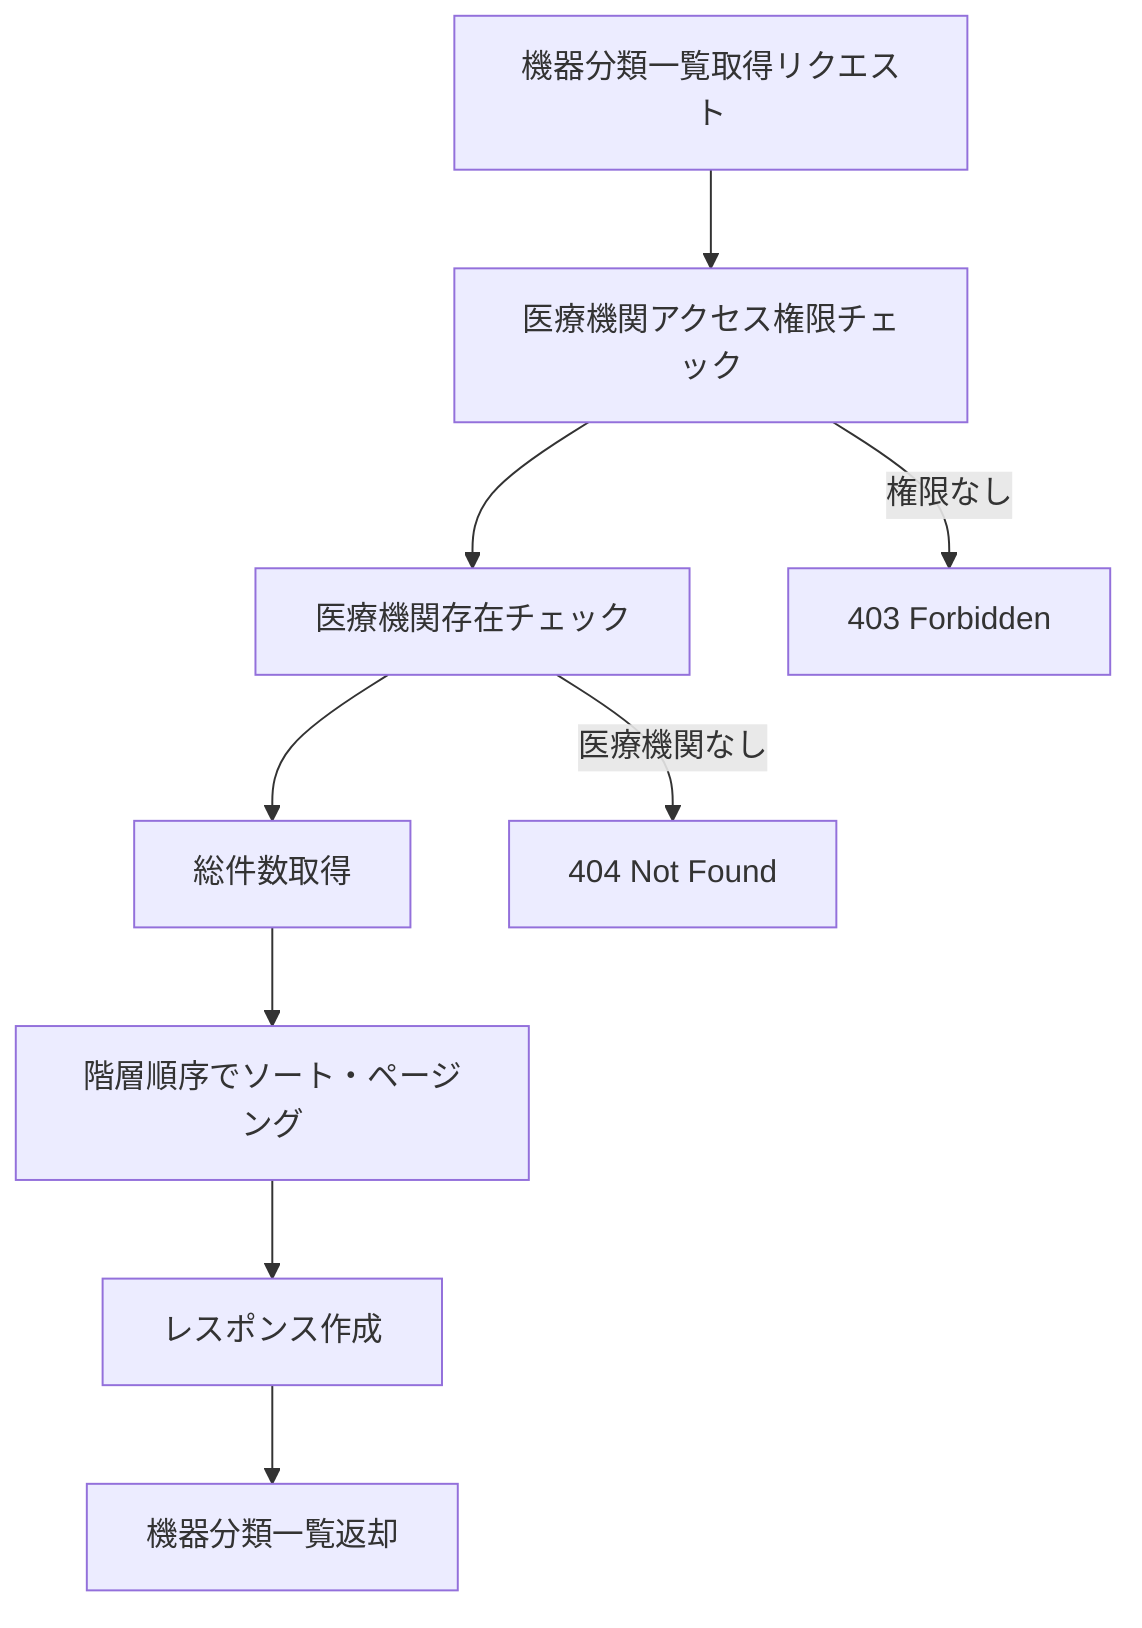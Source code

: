 graph TD
    A[機器分類一覧取得リクエスト] --> B[医療機関アクセス権限チェック]
    B --> C[医療機関存在チェック]
    C --> D[総件数取得]
    D --> E[階層順序でソート・ページング]
    E --> F[レスポンス作成]
    F --> G[機器分類一覧返却]
    
    B -->|権限なし| H[403 Forbidden]
    C -->|医療機関なし| I[404 Not Found]